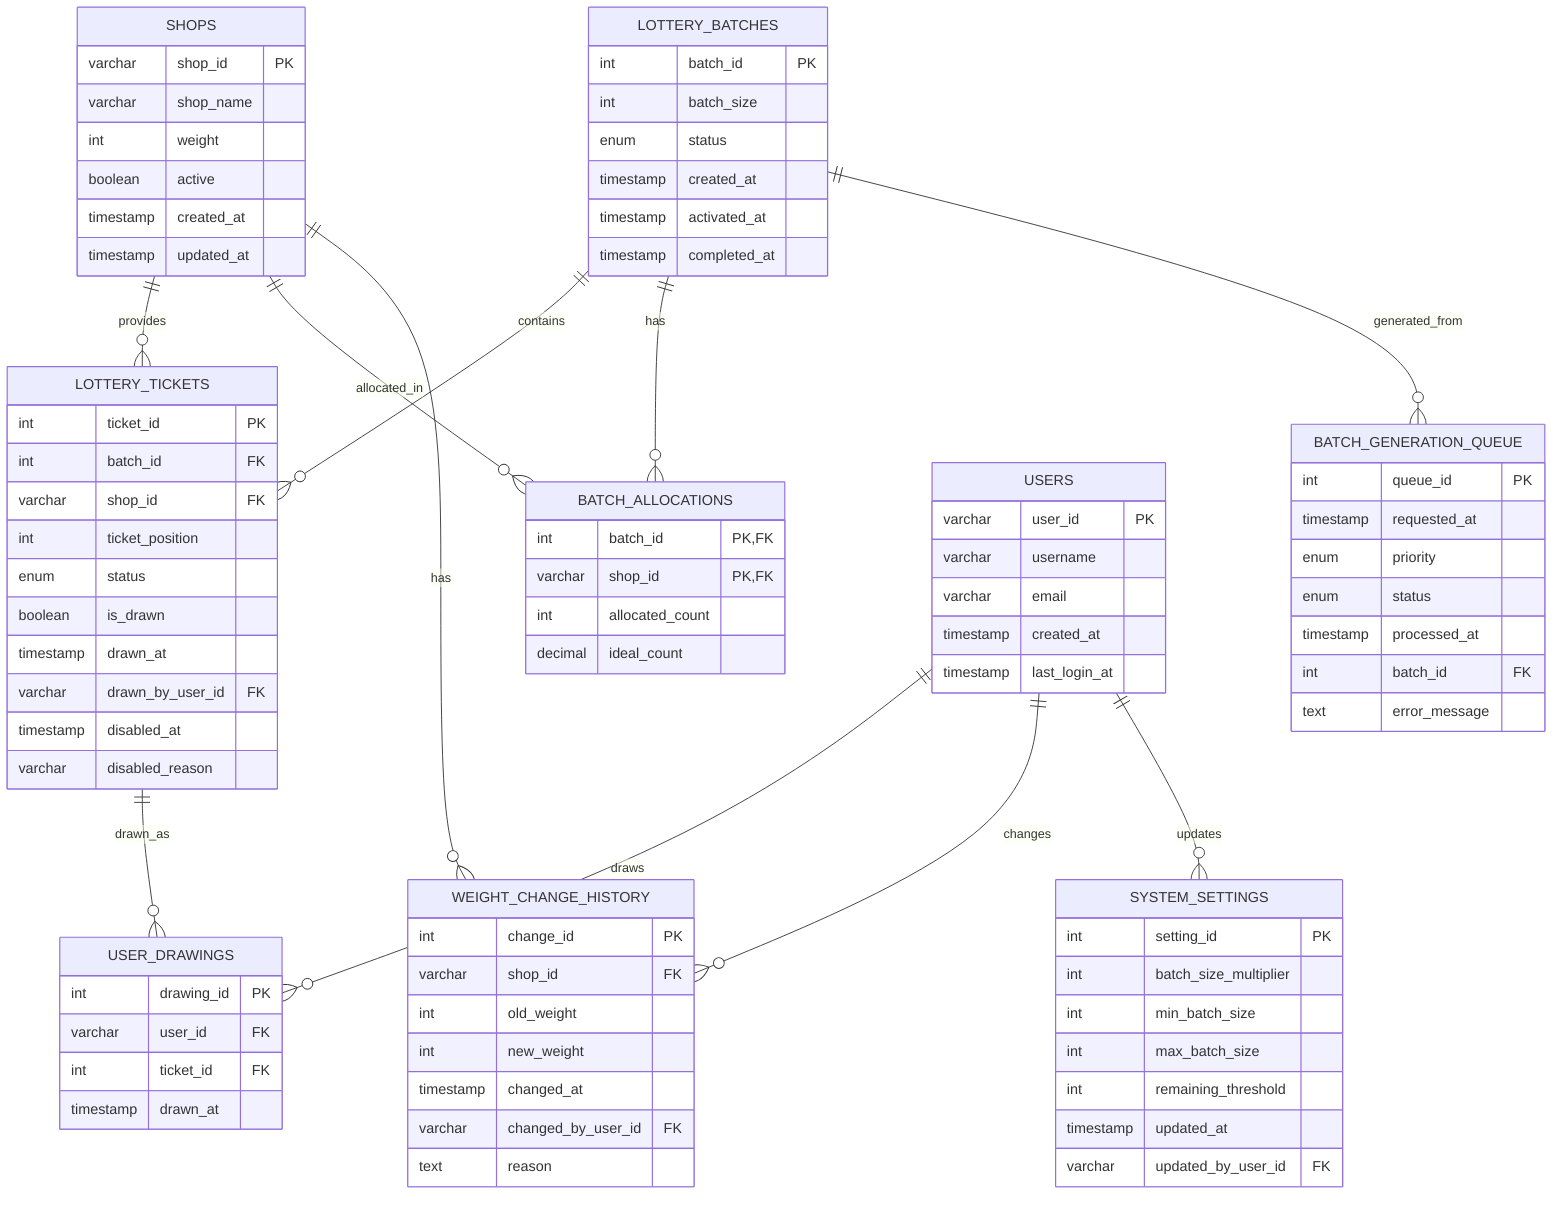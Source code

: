 erDiagram
    SHOPS ||--o{ LOTTERY_TICKETS : "provides"
    SHOPS ||--o{ BATCH_ALLOCATIONS : "allocated_in"
    SHOPS ||--o{ WEIGHT_CHANGE_HISTORY : "has"
    
    LOTTERY_BATCHES ||--o{ LOTTERY_TICKETS : "contains"
    LOTTERY_BATCHES ||--o{ BATCH_ALLOCATIONS : "has"
    LOTTERY_BATCHES ||--o{ BATCH_GENERATION_QUEUE : "generated_from"
    
    LOTTERY_TICKETS ||--o{ USER_DRAWINGS : "drawn_as"
    
    USERS ||--o{ USER_DRAWINGS : "draws"
    USERS ||--o{ WEIGHT_CHANGE_HISTORY : "changes"
    USERS ||--o{ SYSTEM_SETTINGS : "updates"
    
    SYSTEM_SETTINGS {
        int setting_id PK
        int batch_size_multiplier
        int min_batch_size
        int max_batch_size
        int remaining_threshold
        timestamp updated_at
        varchar updated_by_user_id FK
    }
    
    SHOPS {
        varchar shop_id PK
        varchar shop_name
        int weight
        boolean active
        timestamp created_at
        timestamp updated_at
    }
    
    LOTTERY_BATCHES {
        int batch_id PK
        int batch_size
        enum status
        timestamp created_at
        timestamp activated_at
        timestamp completed_at
    }
    
    BATCH_ALLOCATIONS {
        int batch_id PK,FK
        varchar shop_id PK,FK
        int allocated_count
        decimal ideal_count
    }
    
    LOTTERY_TICKETS {
        int ticket_id PK
        int batch_id FK
        varchar shop_id FK
        int ticket_position
        enum status
        boolean is_drawn
        timestamp drawn_at
        varchar drawn_by_user_id FK
        timestamp disabled_at
        varchar disabled_reason
    }
    
    USERS {
        varchar user_id PK
        varchar username
        varchar email
        timestamp created_at
        timestamp last_login_at
    }
    
    USER_DRAWINGS {
        int drawing_id PK
        varchar user_id FK
        int ticket_id FK
        timestamp drawn_at
    }
    
    WEIGHT_CHANGE_HISTORY {
        int change_id PK
        varchar shop_id FK
        int old_weight
        int new_weight
        timestamp changed_at
        varchar changed_by_user_id FK
        text reason
    }
    
    BATCH_GENERATION_QUEUE {
        int queue_id PK
        timestamp requested_at
        enum priority
        enum status
        timestamp processed_at
        int batch_id FK
        text error_message
    }